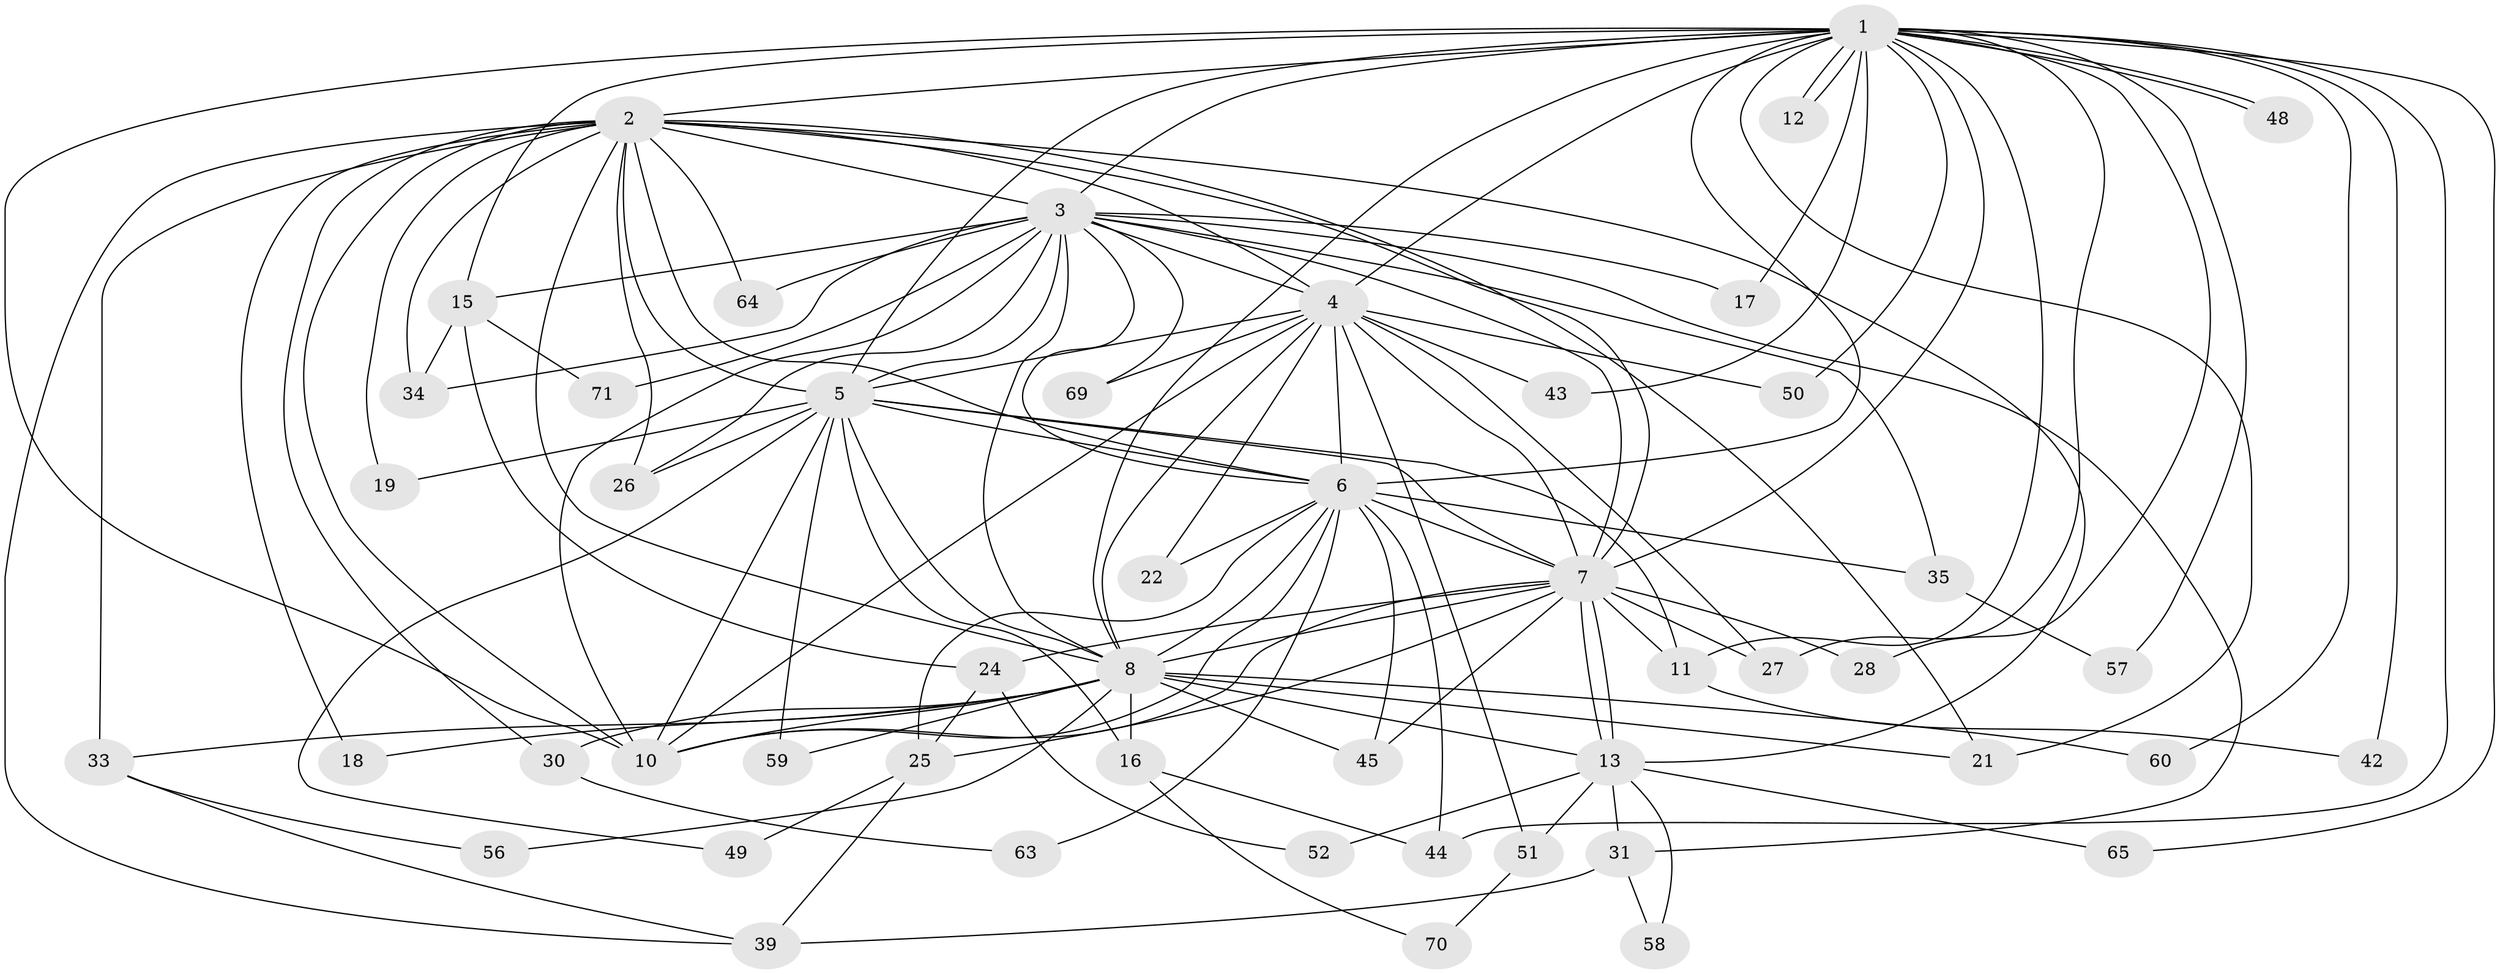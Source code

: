 // original degree distribution, {29: 0.014084507042253521, 20: 0.028169014084507043, 19: 0.04225352112676056, 16: 0.014084507042253521, 12: 0.028169014084507043, 10: 0.014084507042253521, 3: 0.18309859154929578, 2: 0.5633802816901409, 8: 0.014084507042253521, 4: 0.07042253521126761, 5: 0.014084507042253521, 6: 0.014084507042253521}
// Generated by graph-tools (version 1.1) at 2025/11/02/27/25 16:11:02]
// undirected, 50 vertices, 130 edges
graph export_dot {
graph [start="1"]
  node [color=gray90,style=filled];
  1 [super="+46"];
  2 [super="+32"];
  3 [super="+61"];
  4 [super="+54"];
  5 [super="+9"];
  6 [super="+14"];
  7 [super="+38"];
  8 [super="+62"];
  10;
  11 [super="+36"];
  12;
  13 [super="+23"];
  15 [super="+55"];
  16 [super="+20"];
  17;
  18;
  19;
  21 [super="+29"];
  22;
  24 [super="+37"];
  25 [super="+41"];
  26 [super="+66"];
  27 [super="+67"];
  28;
  30;
  31;
  33 [super="+40"];
  34;
  35;
  39 [super="+47"];
  42;
  43;
  44 [super="+68"];
  45 [super="+53"];
  48;
  49;
  50;
  51;
  52;
  56;
  57;
  58;
  59;
  60;
  63;
  64;
  65;
  69;
  70;
  71;
  1 -- 2 [weight=2];
  1 -- 3;
  1 -- 4;
  1 -- 5 [weight=2];
  1 -- 6;
  1 -- 7;
  1 -- 8;
  1 -- 10;
  1 -- 11;
  1 -- 12;
  1 -- 12;
  1 -- 15;
  1 -- 17;
  1 -- 27;
  1 -- 28;
  1 -- 42;
  1 -- 43;
  1 -- 48;
  1 -- 48;
  1 -- 50;
  1 -- 57;
  1 -- 60;
  1 -- 65;
  1 -- 44;
  1 -- 21;
  2 -- 3;
  2 -- 4;
  2 -- 5 [weight=2];
  2 -- 6;
  2 -- 7;
  2 -- 8;
  2 -- 10;
  2 -- 18;
  2 -- 19;
  2 -- 21;
  2 -- 26;
  2 -- 30;
  2 -- 33;
  2 -- 34;
  2 -- 64;
  2 -- 13;
  2 -- 39;
  3 -- 4;
  3 -- 5 [weight=2];
  3 -- 6;
  3 -- 7;
  3 -- 8;
  3 -- 10 [weight=2];
  3 -- 15;
  3 -- 17;
  3 -- 31;
  3 -- 34;
  3 -- 35;
  3 -- 64;
  3 -- 69;
  3 -- 71;
  3 -- 26;
  4 -- 5 [weight=2];
  4 -- 6 [weight=2];
  4 -- 7;
  4 -- 8;
  4 -- 10;
  4 -- 22;
  4 -- 27;
  4 -- 43;
  4 -- 50;
  4 -- 51;
  4 -- 69;
  5 -- 6 [weight=2];
  5 -- 7 [weight=2];
  5 -- 8 [weight=2];
  5 -- 10 [weight=2];
  5 -- 19;
  5 -- 26;
  5 -- 59;
  5 -- 11;
  5 -- 16;
  5 -- 49;
  6 -- 7 [weight=3];
  6 -- 8;
  6 -- 10;
  6 -- 22;
  6 -- 25 [weight=2];
  6 -- 35;
  6 -- 44;
  6 -- 63;
  6 -- 45;
  7 -- 8;
  7 -- 10;
  7 -- 13;
  7 -- 13;
  7 -- 24;
  7 -- 25;
  7 -- 28;
  7 -- 45;
  7 -- 27;
  7 -- 11;
  8 -- 10;
  8 -- 16 [weight=2];
  8 -- 18;
  8 -- 21;
  8 -- 30;
  8 -- 33;
  8 -- 45;
  8 -- 56;
  8 -- 59;
  8 -- 60;
  8 -- 13;
  11 -- 42;
  13 -- 31;
  13 -- 51;
  13 -- 52;
  13 -- 58;
  13 -- 65;
  15 -- 24;
  15 -- 34;
  15 -- 71;
  16 -- 44;
  16 -- 70;
  24 -- 52;
  24 -- 25;
  25 -- 39;
  25 -- 49;
  30 -- 63;
  31 -- 39;
  31 -- 58;
  33 -- 56;
  33 -- 39;
  35 -- 57;
  51 -- 70;
}
